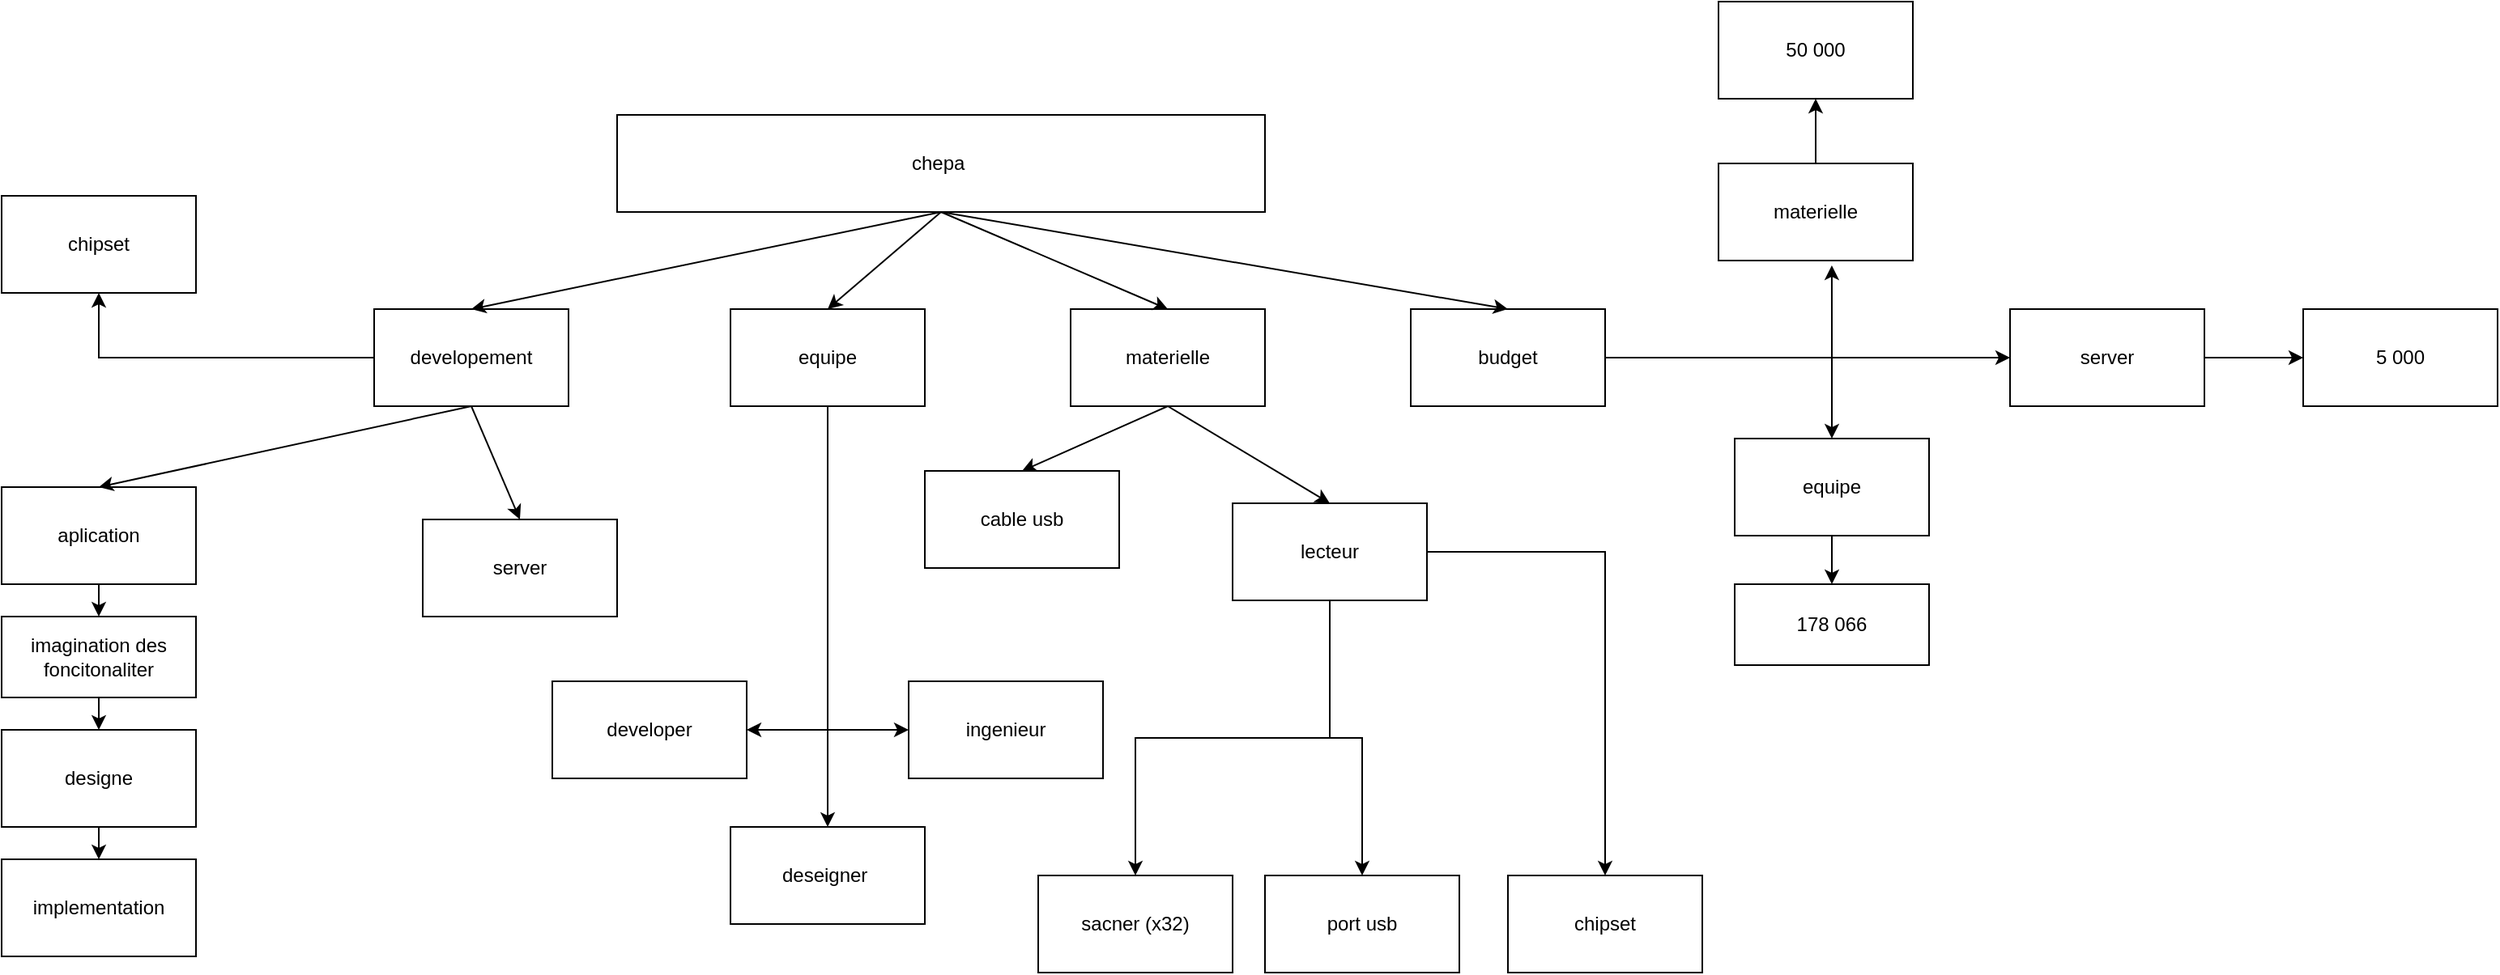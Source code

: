 <mxfile version="17.2.1" type="github"><diagram id="FOfUw236_P71c-fVXZB6" name="Page-1"><mxGraphModel dx="2208" dy="795" grid="1" gridSize="10" guides="1" tooltips="1" connect="1" arrows="1" fold="1" page="1" pageScale="1" pageWidth="827" pageHeight="1169" math="0" shadow="0"><root><mxCell id="0"/><mxCell id="1" parent="0"/><mxCell id="T6dQAA7j9RBNqtWSkr4J-1" value="chepa&amp;nbsp;" style="rounded=0;whiteSpace=wrap;html=1;" parent="1" vertex="1"><mxGeometry x="200" y="70" width="400" height="60" as="geometry"/></mxCell><mxCell id="T6dQAA7j9RBNqtWSkr4J-57" value="" style="edgeStyle=orthogonalEdgeStyle;rounded=0;orthogonalLoop=1;jettySize=auto;html=1;" parent="1" source="T6dQAA7j9RBNqtWSkr4J-2" target="T6dQAA7j9RBNqtWSkr4J-56" edge="1"><mxGeometry relative="1" as="geometry"/></mxCell><mxCell id="T6dQAA7j9RBNqtWSkr4J-2" value="developement" style="rounded=0;whiteSpace=wrap;html=1;" parent="1" vertex="1"><mxGeometry x="50" y="190" width="120" height="60" as="geometry"/></mxCell><mxCell id="T6dQAA7j9RBNqtWSkr4J-25" style="edgeStyle=orthogonalEdgeStyle;rounded=0;orthogonalLoop=1;jettySize=auto;html=1;exitX=0.5;exitY=1;exitDx=0;exitDy=0;" parent="1" source="T6dQAA7j9RBNqtWSkr4J-3" edge="1"><mxGeometry relative="1" as="geometry"><mxPoint x="330" y="510" as="targetPoint"/><Array as="points"><mxPoint x="330" y="450"/><mxPoint x="330" y="450"/></Array></mxGeometry></mxCell><mxCell id="T6dQAA7j9RBNqtWSkr4J-26" style="edgeStyle=orthogonalEdgeStyle;rounded=0;orthogonalLoop=1;jettySize=auto;html=1;exitX=0.5;exitY=1;exitDx=0;exitDy=0;entryX=0;entryY=0.5;entryDx=0;entryDy=0;" parent="1" source="T6dQAA7j9RBNqtWSkr4J-3" target="T6dQAA7j9RBNqtWSkr4J-24" edge="1"><mxGeometry relative="1" as="geometry"/></mxCell><mxCell id="T6dQAA7j9RBNqtWSkr4J-27" style="edgeStyle=orthogonalEdgeStyle;rounded=0;orthogonalLoop=1;jettySize=auto;html=1;exitX=0.5;exitY=1;exitDx=0;exitDy=0;entryX=1;entryY=0.5;entryDx=0;entryDy=0;" parent="1" source="T6dQAA7j9RBNqtWSkr4J-3" target="T6dQAA7j9RBNqtWSkr4J-20" edge="1"><mxGeometry relative="1" as="geometry"/></mxCell><mxCell id="T6dQAA7j9RBNqtWSkr4J-3" value="equipe" style="rounded=0;whiteSpace=wrap;html=1;" parent="1" vertex="1"><mxGeometry x="270" y="190" width="120" height="60" as="geometry"/></mxCell><mxCell id="T6dQAA7j9RBNqtWSkr4J-4" value="materielle" style="rounded=0;whiteSpace=wrap;html=1;" parent="1" vertex="1"><mxGeometry x="480" y="190" width="120" height="60" as="geometry"/></mxCell><mxCell id="T6dQAA7j9RBNqtWSkr4J-31" style="edgeStyle=orthogonalEdgeStyle;rounded=0;orthogonalLoop=1;jettySize=auto;html=1;exitX=1;exitY=0.5;exitDx=0;exitDy=0;entryX=0.5;entryY=0;entryDx=0;entryDy=0;" parent="1" source="T6dQAA7j9RBNqtWSkr4J-5" target="T6dQAA7j9RBNqtWSkr4J-29" edge="1"><mxGeometry relative="1" as="geometry"/></mxCell><mxCell id="T6dQAA7j9RBNqtWSkr4J-49" style="edgeStyle=orthogonalEdgeStyle;rounded=0;orthogonalLoop=1;jettySize=auto;html=1;exitX=1;exitY=0.5;exitDx=0;exitDy=0;entryX=0.583;entryY=1.05;entryDx=0;entryDy=0;entryPerimeter=0;" parent="1" source="T6dQAA7j9RBNqtWSkr4J-5" target="T6dQAA7j9RBNqtWSkr4J-32" edge="1"><mxGeometry relative="1" as="geometry"/></mxCell><mxCell id="T6dQAA7j9RBNqtWSkr4J-50" style="edgeStyle=orthogonalEdgeStyle;rounded=0;orthogonalLoop=1;jettySize=auto;html=1;exitX=1;exitY=0.5;exitDx=0;exitDy=0;" parent="1" source="T6dQAA7j9RBNqtWSkr4J-5" edge="1"><mxGeometry relative="1" as="geometry"><mxPoint x="1060" y="220" as="targetPoint"/></mxGeometry></mxCell><mxCell id="T6dQAA7j9RBNqtWSkr4J-5" value="budget" style="rounded=0;whiteSpace=wrap;html=1;" parent="1" vertex="1"><mxGeometry x="690" y="190" width="120" height="60" as="geometry"/></mxCell><mxCell id="T6dQAA7j9RBNqtWSkr4J-7" value="" style="endArrow=classic;html=1;rounded=0;exitX=0.5;exitY=1;exitDx=0;exitDy=0;entryX=0.5;entryY=0;entryDx=0;entryDy=0;" parent="1" source="T6dQAA7j9RBNqtWSkr4J-1" target="T6dQAA7j9RBNqtWSkr4J-2" edge="1"><mxGeometry width="50" height="50" relative="1" as="geometry"><mxPoint x="390" y="430" as="sourcePoint"/><mxPoint x="440" y="380" as="targetPoint"/></mxGeometry></mxCell><mxCell id="T6dQAA7j9RBNqtWSkr4J-9" value="" style="endArrow=classic;html=1;rounded=0;exitX=0.5;exitY=1;exitDx=0;exitDy=0;entryX=0.5;entryY=0;entryDx=0;entryDy=0;" parent="1" source="T6dQAA7j9RBNqtWSkr4J-1" target="T6dQAA7j9RBNqtWSkr4J-3" edge="1"><mxGeometry width="50" height="50" relative="1" as="geometry"><mxPoint x="390" y="430" as="sourcePoint"/><mxPoint x="440" y="380" as="targetPoint"/></mxGeometry></mxCell><mxCell id="T6dQAA7j9RBNqtWSkr4J-10" value="" style="endArrow=classic;html=1;rounded=0;exitX=0.5;exitY=1;exitDx=0;exitDy=0;entryX=0.5;entryY=0;entryDx=0;entryDy=0;" parent="1" source="T6dQAA7j9RBNqtWSkr4J-1" target="T6dQAA7j9RBNqtWSkr4J-5" edge="1"><mxGeometry width="50" height="50" relative="1" as="geometry"><mxPoint x="390" y="430" as="sourcePoint"/><mxPoint x="440" y="380" as="targetPoint"/></mxGeometry></mxCell><mxCell id="T6dQAA7j9RBNqtWSkr4J-11" value="" style="endArrow=classic;html=1;rounded=0;exitX=0.5;exitY=1;exitDx=0;exitDy=0;entryX=0.5;entryY=0;entryDx=0;entryDy=0;" parent="1" source="T6dQAA7j9RBNqtWSkr4J-1" target="T6dQAA7j9RBNqtWSkr4J-4" edge="1"><mxGeometry width="50" height="50" relative="1" as="geometry"><mxPoint x="390" y="430" as="sourcePoint"/><mxPoint x="440" y="380" as="targetPoint"/></mxGeometry></mxCell><mxCell id="T6dQAA7j9RBNqtWSkr4J-12" value="aplication" style="rounded=0;whiteSpace=wrap;html=1;" parent="1" vertex="1"><mxGeometry x="-180" y="300" width="120" height="60" as="geometry"/></mxCell><mxCell id="T6dQAA7j9RBNqtWSkr4J-13" value="server" style="rounded=0;whiteSpace=wrap;html=1;" parent="1" vertex="1"><mxGeometry x="80" y="320" width="120" height="60" as="geometry"/></mxCell><mxCell id="T6dQAA7j9RBNqtWSkr4J-14" value="" style="endArrow=classic;html=1;rounded=0;exitX=0.5;exitY=1;exitDx=0;exitDy=0;entryX=0.5;entryY=0;entryDx=0;entryDy=0;" parent="1" source="T6dQAA7j9RBNqtWSkr4J-2" target="T6dQAA7j9RBNqtWSkr4J-12" edge="1"><mxGeometry width="50" height="50" relative="1" as="geometry"><mxPoint x="390" y="430" as="sourcePoint"/><mxPoint x="440" y="380" as="targetPoint"/></mxGeometry></mxCell><mxCell id="T6dQAA7j9RBNqtWSkr4J-15" value="" style="endArrow=classic;html=1;rounded=0;entryX=0.5;entryY=0;entryDx=0;entryDy=0;" parent="1" target="T6dQAA7j9RBNqtWSkr4J-13" edge="1"><mxGeometry width="50" height="50" relative="1" as="geometry"><mxPoint x="110" y="250" as="sourcePoint"/><mxPoint x="440" y="380" as="targetPoint"/></mxGeometry></mxCell><mxCell id="T6dQAA7j9RBNqtWSkr4J-16" value="imagination des foncitonaliter" style="rounded=0;whiteSpace=wrap;html=1;" parent="1" vertex="1"><mxGeometry x="-180" y="380" width="120" height="50" as="geometry"/></mxCell><mxCell id="T6dQAA7j9RBNqtWSkr4J-17" value="designe" style="rounded=0;whiteSpace=wrap;html=1;" parent="1" vertex="1"><mxGeometry x="-180" y="450" width="120" height="60" as="geometry"/></mxCell><mxCell id="T6dQAA7j9RBNqtWSkr4J-18" value="implementation" style="rounded=0;whiteSpace=wrap;html=1;" parent="1" vertex="1"><mxGeometry x="-180" y="530" width="120" height="60" as="geometry"/></mxCell><mxCell id="T6dQAA7j9RBNqtWSkr4J-20" value="developer" style="rounded=0;whiteSpace=wrap;html=1;" parent="1" vertex="1"><mxGeometry x="160" y="420" width="120" height="60" as="geometry"/></mxCell><mxCell id="T6dQAA7j9RBNqtWSkr4J-23" value="deseigner&amp;nbsp;" style="rounded=0;whiteSpace=wrap;html=1;" parent="1" vertex="1"><mxGeometry x="270" y="510" width="120" height="60" as="geometry"/></mxCell><mxCell id="T6dQAA7j9RBNqtWSkr4J-24" value="ingenieur" style="rounded=0;whiteSpace=wrap;html=1;" parent="1" vertex="1"><mxGeometry x="380" y="420" width="120" height="60" as="geometry"/></mxCell><mxCell id="T6dQAA7j9RBNqtWSkr4J-28" value="cable usb" style="rounded=0;whiteSpace=wrap;html=1;" parent="1" vertex="1"><mxGeometry x="390" y="290" width="120" height="60" as="geometry"/></mxCell><mxCell id="T6dQAA7j9RBNqtWSkr4J-53" style="edgeStyle=orthogonalEdgeStyle;rounded=0;orthogonalLoop=1;jettySize=auto;html=1;exitX=0.5;exitY=1;exitDx=0;exitDy=0;entryX=0.5;entryY=0;entryDx=0;entryDy=0;" parent="1" source="T6dQAA7j9RBNqtWSkr4J-29" target="T6dQAA7j9RBNqtWSkr4J-36" edge="1"><mxGeometry relative="1" as="geometry"/></mxCell><mxCell id="T6dQAA7j9RBNqtWSkr4J-29" value="equipe" style="rounded=0;whiteSpace=wrap;html=1;" parent="1" vertex="1"><mxGeometry x="890" y="270" width="120" height="60" as="geometry"/></mxCell><mxCell id="T6dQAA7j9RBNqtWSkr4J-40" value="" style="edgeStyle=orthogonalEdgeStyle;rounded=0;orthogonalLoop=1;jettySize=auto;html=1;" parent="1" source="T6dQAA7j9RBNqtWSkr4J-30" target="T6dQAA7j9RBNqtWSkr4J-39" edge="1"><mxGeometry relative="1" as="geometry"/></mxCell><mxCell id="T6dQAA7j9RBNqtWSkr4J-43" value="" style="edgeStyle=orthogonalEdgeStyle;rounded=0;orthogonalLoop=1;jettySize=auto;html=1;" parent="1" source="T6dQAA7j9RBNqtWSkr4J-30" target="T6dQAA7j9RBNqtWSkr4J-42" edge="1"><mxGeometry relative="1" as="geometry"/></mxCell><mxCell id="T6dQAA7j9RBNqtWSkr4J-55" value="" style="edgeStyle=orthogonalEdgeStyle;rounded=0;orthogonalLoop=1;jettySize=auto;html=1;" parent="1" source="T6dQAA7j9RBNqtWSkr4J-30" target="T6dQAA7j9RBNqtWSkr4J-54" edge="1"><mxGeometry relative="1" as="geometry"/></mxCell><mxCell id="T6dQAA7j9RBNqtWSkr4J-30" value="lecteur" style="rounded=0;whiteSpace=wrap;html=1;" parent="1" vertex="1"><mxGeometry x="580" y="310" width="120" height="60" as="geometry"/></mxCell><mxCell id="T6dQAA7j9RBNqtWSkr4J-52" style="edgeStyle=orthogonalEdgeStyle;rounded=0;orthogonalLoop=1;jettySize=auto;html=1;exitX=0.5;exitY=0;exitDx=0;exitDy=0;entryX=0.5;entryY=1;entryDx=0;entryDy=0;" parent="1" source="T6dQAA7j9RBNqtWSkr4J-32" target="T6dQAA7j9RBNqtWSkr4J-34" edge="1"><mxGeometry relative="1" as="geometry"/></mxCell><mxCell id="T6dQAA7j9RBNqtWSkr4J-32" value="materielle" style="rounded=0;whiteSpace=wrap;html=1;" parent="1" vertex="1"><mxGeometry x="880" y="100" width="120" height="60" as="geometry"/></mxCell><mxCell id="T6dQAA7j9RBNqtWSkr4J-51" style="edgeStyle=orthogonalEdgeStyle;rounded=0;orthogonalLoop=1;jettySize=auto;html=1;exitX=1;exitY=0.5;exitDx=0;exitDy=0;entryX=0;entryY=0.5;entryDx=0;entryDy=0;" parent="1" source="T6dQAA7j9RBNqtWSkr4J-33" target="T6dQAA7j9RBNqtWSkr4J-35" edge="1"><mxGeometry relative="1" as="geometry"/></mxCell><mxCell id="T6dQAA7j9RBNqtWSkr4J-33" value="server" style="rounded=0;whiteSpace=wrap;html=1;" parent="1" vertex="1"><mxGeometry x="1060" y="190" width="120" height="60" as="geometry"/></mxCell><mxCell id="T6dQAA7j9RBNqtWSkr4J-34" value="50 000" style="rounded=0;whiteSpace=wrap;html=1;" parent="1" vertex="1"><mxGeometry x="880" width="120" height="60" as="geometry"/></mxCell><mxCell id="T6dQAA7j9RBNqtWSkr4J-35" value="5 000" style="rounded=0;whiteSpace=wrap;html=1;" parent="1" vertex="1"><mxGeometry x="1241" y="190" width="120" height="60" as="geometry"/></mxCell><mxCell id="T6dQAA7j9RBNqtWSkr4J-36" value="178 066" style="rounded=0;whiteSpace=wrap;html=1;" parent="1" vertex="1"><mxGeometry x="890" y="360" width="120" height="50" as="geometry"/></mxCell><mxCell id="T6dQAA7j9RBNqtWSkr4J-39" value="sacner (x32)" style="rounded=0;whiteSpace=wrap;html=1;" parent="1" vertex="1"><mxGeometry x="460" y="540" width="120" height="60" as="geometry"/></mxCell><mxCell id="T6dQAA7j9RBNqtWSkr4J-42" value="port usb" style="rounded=0;whiteSpace=wrap;html=1;" parent="1" vertex="1"><mxGeometry x="600" y="540" width="120" height="60" as="geometry"/></mxCell><mxCell id="T6dQAA7j9RBNqtWSkr4J-44" value="" style="endArrow=classic;html=1;rounded=0;exitX=0.5;exitY=1;exitDx=0;exitDy=0;" parent="1" source="T6dQAA7j9RBNqtWSkr4J-12" target="T6dQAA7j9RBNqtWSkr4J-16" edge="1"><mxGeometry width="50" height="50" relative="1" as="geometry"><mxPoint x="260" y="570" as="sourcePoint"/><mxPoint x="310" y="520" as="targetPoint"/></mxGeometry></mxCell><mxCell id="T6dQAA7j9RBNqtWSkr4J-45" value="" style="endArrow=classic;html=1;rounded=0;exitX=0.5;exitY=1;exitDx=0;exitDy=0;entryX=0.5;entryY=0;entryDx=0;entryDy=0;" parent="1" source="T6dQAA7j9RBNqtWSkr4J-16" target="T6dQAA7j9RBNqtWSkr4J-17" edge="1"><mxGeometry width="50" height="50" relative="1" as="geometry"><mxPoint x="260" y="570" as="sourcePoint"/><mxPoint x="310" y="520" as="targetPoint"/></mxGeometry></mxCell><mxCell id="T6dQAA7j9RBNqtWSkr4J-46" value="" style="endArrow=classic;html=1;rounded=0;exitX=0.5;exitY=1;exitDx=0;exitDy=0;" parent="1" source="T6dQAA7j9RBNqtWSkr4J-17" target="T6dQAA7j9RBNqtWSkr4J-18" edge="1"><mxGeometry width="50" height="50" relative="1" as="geometry"><mxPoint x="260" y="570" as="sourcePoint"/><mxPoint x="310" y="520" as="targetPoint"/></mxGeometry></mxCell><mxCell id="T6dQAA7j9RBNqtWSkr4J-47" value="" style="endArrow=classic;html=1;rounded=0;exitX=0.5;exitY=1;exitDx=0;exitDy=0;entryX=0.5;entryY=0;entryDx=0;entryDy=0;" parent="1" source="T6dQAA7j9RBNqtWSkr4J-4" target="T6dQAA7j9RBNqtWSkr4J-28" edge="1"><mxGeometry width="50" height="50" relative="1" as="geometry"><mxPoint x="260" y="570" as="sourcePoint"/><mxPoint x="310" y="520" as="targetPoint"/></mxGeometry></mxCell><mxCell id="T6dQAA7j9RBNqtWSkr4J-48" value="" style="endArrow=classic;html=1;rounded=0;entryX=0.5;entryY=0;entryDx=0;entryDy=0;" parent="1" target="T6dQAA7j9RBNqtWSkr4J-30" edge="1"><mxGeometry width="50" height="50" relative="1" as="geometry"><mxPoint x="540" y="250" as="sourcePoint"/><mxPoint x="310" y="520" as="targetPoint"/></mxGeometry></mxCell><mxCell id="T6dQAA7j9RBNqtWSkr4J-54" value="chipset" style="rounded=0;whiteSpace=wrap;html=1;" parent="1" vertex="1"><mxGeometry x="750" y="540" width="120" height="60" as="geometry"/></mxCell><mxCell id="T6dQAA7j9RBNqtWSkr4J-56" value="chipset" style="rounded=0;whiteSpace=wrap;html=1;" parent="1" vertex="1"><mxGeometry x="-180" y="120" width="120" height="60" as="geometry"/></mxCell></root></mxGraphModel></diagram></mxfile>